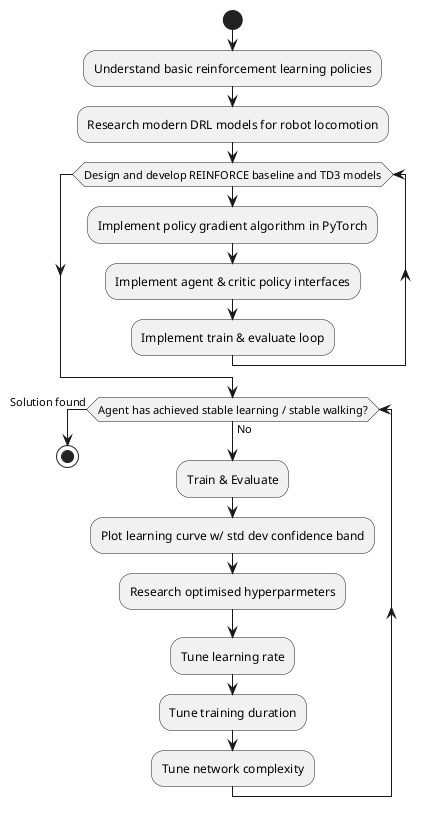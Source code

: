 @startuml

start

:Understand basic reinforcement learning policies;
:Research modern DRL models for robot locomotion;

while (Design and develop REINFORCE baseline and TD3 models)
    :Implement policy gradient algorithm in PyTorch;
    :Implement agent & critic policy interfaces;
    :Implement train & evaluate loop;
endwhile

while (Agent has achieved stable learning / stable walking?) is (No)
    :Train & Evaluate;
    :Plot learning curve w/ std dev confidence band;
    :Research optimised hyperparmeters;
    :Tune learning rate;
    :Tune training duration;
    :Tune network complexity;
endwhile (Solution found)

stop

@enduml